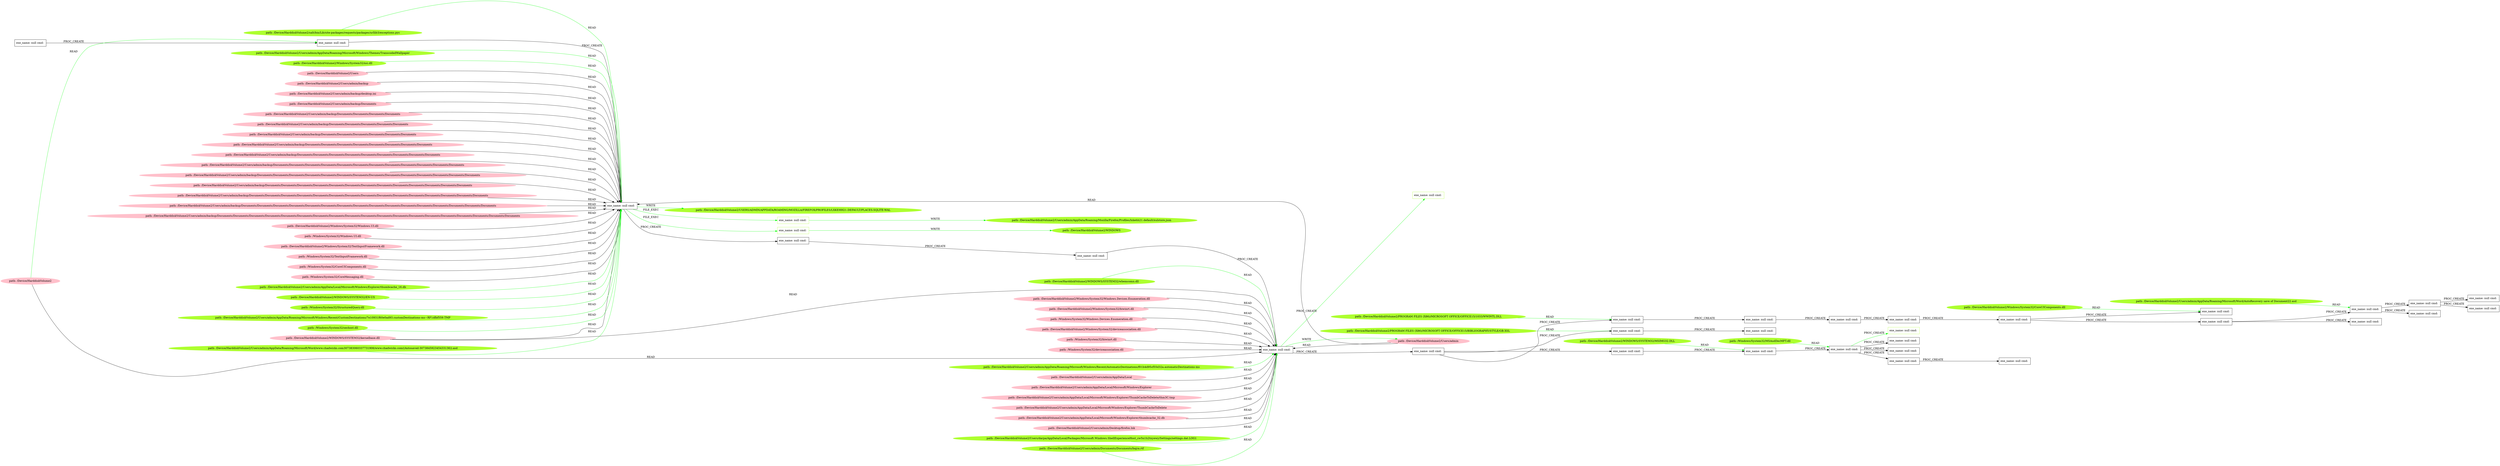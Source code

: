 digraph {
	rankdir=LR
	35 [label="exe_name: null cmd: " color=black shape=box style=solid]
	101 [label="exe_name: null cmd: " color=greenyellow shape=box style=solid]
	35 -> 101 [label=FILE_EXEC color=green]
	35 [label="exe_name: null cmd: " color=black shape=box style=solid]
	105 [label="exe_name: null cmd: " color=greenyellow shape=box style=solid]
	35 -> 105 [label=FILE_EXEC color=green]
	109 [label="path: /Device/HarddiskVolume2/Users/admin/AppData/Roaming/Microsoft/Windows/Themes/TranscodedWallpaper" color=greenyellow shape=oval style=filled]
	35 [label="exe_name: null cmd: " color=black shape=box style=solid]
	109 -> 35 [label=READ color=green]
	104 [label="path: /Device/HarddiskVolume2/Windows/System32/nsi.dll" color=greenyellow shape=oval style=filled]
	35 [label="exe_name: null cmd: " color=black shape=box style=solid]
	104 -> 35 [label=READ color=green]
	42 [label="exe_name: null cmd: " color=black shape=box style=solid]
	43 [label="exe_name: null cmd: " color=black shape=box style=solid]
	42 -> 43 [label=PROC_CREATE color=black]
	43 [label="exe_name: null cmd: " color=black shape=box style=solid]
	35 [label="exe_name: null cmd: " color=black shape=box style=solid]
	43 -> 35 [label=PROC_CREATE color=black]
	90 [label="path: /Device/HarddiskVolume2/Users/admin" color=pink shape=oval style=filled]
	35 [label="exe_name: null cmd: " color=black shape=box style=solid]
	90 -> 35 [label=READ color=black]
	93 [label="path: /Device/HarddiskVolume2/Users" color=pink shape=oval style=filled]
	35 [label="exe_name: null cmd: " color=black shape=box style=solid]
	93 -> 35 [label=READ color=black]
	40 [label="path: /Device/HarddiskVolume2/Users/admin/backup" color=pink shape=oval style=filled]
	35 [label="exe_name: null cmd: " color=black shape=box style=solid]
	40 -> 35 [label=READ color=black]
	41 [label="path: /Device/HarddiskVolume2/Users/admin/backup/desktop.ini" color=pink shape=oval style=filled]
	35 [label="exe_name: null cmd: " color=black shape=box style=solid]
	41 -> 35 [label=READ color=black]
	38 [label="path: /Device/HarddiskVolume2/Users/admin/backup/Documents" color=pink shape=oval style=filled]
	35 [label="exe_name: null cmd: " color=black shape=box style=solid]
	38 -> 35 [label=READ color=black]
	63 [label="path: /Device/HarddiskVolume2/Users/admin/backup/Documents/Documents/Documents/Documents" color=pink shape=oval style=filled]
	35 [label="exe_name: null cmd: " color=black shape=box style=solid]
	63 -> 35 [label=READ color=black]
	44 [label="path: /Device/HarddiskVolume2/Users/admin/backup/Documents/Documents/Documents/Documents/Documents" color=pink shape=oval style=filled]
	35 [label="exe_name: null cmd: " color=black shape=box style=solid]
	44 -> 35 [label=READ color=black]
	51 [label="path: /Device/HarddiskVolume2/Users/admin/backup/Documents/Documents/Documents/Documents/Documents/Documents" color=pink shape=oval style=filled]
	35 [label="exe_name: null cmd: " color=black shape=box style=solid]
	51 -> 35 [label=READ color=black]
	76 [label="path: /Device/HarddiskVolume2/Users/admin/backup/Documents/Documents/Documents/Documents/Documents/Documents/Documents/Documents" color=pink shape=oval style=filled]
	35 [label="exe_name: null cmd: " color=black shape=box style=solid]
	76 -> 35 [label=READ color=black]
	89 [label="path: /Device/HarddiskVolume2/Users/admin/backup/Documents/Documents/Documents/Documents/Documents/Documents/Documents/Documents/Documents" color=pink shape=oval style=filled]
	35 [label="exe_name: null cmd: " color=black shape=box style=solid]
	89 -> 35 [label=READ color=black]
	83 [label="path: /Device/HarddiskVolume2/Users/admin/backup/Documents/Documents/Documents/Documents/Documents/Documents/Documents/Documents/Documents/Documents/Documents/Documents" color=pink shape=oval style=filled]
	35 [label="exe_name: null cmd: " color=black shape=box style=solid]
	83 -> 35 [label=READ color=black]
	60 [label="path: /Device/HarddiskVolume2/Users/admin/backup/Documents/Documents/Documents/Documents/Documents/Documents/Documents/Documents/Documents/Documents/Documents/Documents/Documents/Documents" color=pink shape=oval style=filled]
	35 [label="exe_name: null cmd: " color=black shape=box style=solid]
	60 -> 35 [label=READ color=black]
	70 [label="path: /Device/HarddiskVolume2/Users/admin/backup/Documents/Documents/Documents/Documents/Documents/Documents/Documents/Documents/Documents/Documents/Documents/Documents/Documents" color=pink shape=oval style=filled]
	35 [label="exe_name: null cmd: " color=black shape=box style=solid]
	70 -> 35 [label=READ color=black]
	48 [label="path: /Device/HarddiskVolume2/Users/admin/backup/Documents/Documents/Documents/Documents/Documents/Documents/Documents/Documents/Documents/Documents/Documents/Documents/Documents/Documents/Documents" color=pink shape=oval style=filled]
	35 [label="exe_name: null cmd: " color=black shape=box style=solid]
	48 -> 35 [label=READ color=black]
	37 [label="path: /Device/HarddiskVolume2/Users/admin/backup/Documents/Documents/Documents/Documents/Documents/Documents/Documents/Documents/Documents/Documents/Documents/Documents/Documents/Documents/Documents/Documents" color=pink shape=oval style=filled]
	35 [label="exe_name: null cmd: " color=black shape=box style=solid]
	37 -> 35 [label=READ color=black]
	80 [label="path: /Device/HarddiskVolume2/Users/admin/backup/Documents/Documents/Documents/Documents/Documents/Documents/Documents/Documents/Documents/Documents/Documents/Documents/Documents/Documents/Documents/Documents/Documents/Documents/Documents" color=pink shape=oval style=filled]
	35 [label="exe_name: null cmd: " color=black shape=box style=solid]
	80 -> 35 [label=READ color=black]
	69 [label="path: /Device/HarddiskVolume2/Windows/System32/Windows.UI.dll" color=pink shape=oval style=filled]
	35 [label="exe_name: null cmd: " color=black shape=box style=solid]
	69 -> 35 [label=READ color=black]
	65 [label="path: /Windows/System32/Windows.UI.dll" color=pink shape=oval style=filled]
	35 [label="exe_name: null cmd: " color=black shape=box style=solid]
	65 -> 35 [label=READ color=black]
	74 [label="path: /Device/HarddiskVolume2/Windows/System32/TextInputFramework.dll" color=pink shape=oval style=filled]
	35 [label="exe_name: null cmd: " color=black shape=box style=solid]
	74 -> 35 [label=READ color=black]
	81 [label="path: /Windows/System32/TextInputFramework.dll" color=pink shape=oval style=filled]
	35 [label="exe_name: null cmd: " color=black shape=box style=solid]
	81 -> 35 [label=READ color=black]
	126 [label="path: /Device/HarddiskVolume2/Windows/System32/CoreUIComponents.dll" color=greenyellow shape=oval style=filled]
	1 [label="exe_name: null cmd: " color=black shape=box style=solid]
	126 -> 1 [label=READ color=green]
	79 [label="path: /Windows/System32/CoreUIComponents.dll" color=pink shape=oval style=filled]
	35 [label="exe_name: null cmd: " color=black shape=box style=solid]
	79 -> 35 [label=READ color=black]
	84 [label="path: /Windows/System32/CoreMessaging.dll" color=pink shape=oval style=filled]
	35 [label="exe_name: null cmd: " color=black shape=box style=solid]
	84 -> 35 [label=READ color=black]
	97 [label="path: /Device/HarddiskVolume2/WINDOWS/SYSTEM32/kernelbase.dll" color=pink shape=oval style=filled]
	35 [label="exe_name: null cmd: " color=black shape=box style=solid]
	97 -> 35 [label=READ color=black]
	35 [label="exe_name: null cmd: " color=black shape=box style=solid]
	34 [label="exe_name: null cmd: " color=black shape=box style=solid]
	35 -> 34 [label=PROC_CREATE color=black]
	34 [label="exe_name: null cmd: " color=black shape=box style=solid]
	55 [label="exe_name: null cmd: " color=black shape=box style=solid]
	34 -> 55 [label=PROC_CREATE color=black]
	55 [label="exe_name: null cmd: " color=black shape=box style=solid]
	22 [label="exe_name: null cmd: " color=black shape=box style=solid]
	55 -> 22 [label=PROC_CREATE color=black]
	123 [label="path: /Device/HarddiskVolume2/WINDOWS/SYSTEM32/MSIMG32.DLL" color=greenyellow shape=oval style=filled]
	27 [label="exe_name: null cmd: " color=black shape=box style=solid]
	123 -> 27 [label=READ color=green]
	47 [label="path: /Device/HarddiskVolume2/Windows/System32/Windows.Devices.Enumeration.dll" color=pink shape=oval style=filled]
	22 [label="exe_name: null cmd: " color=black shape=box style=solid]
	47 -> 22 [label=READ color=black]
	50 [label="path: /Device/HarddiskVolume2/Windows/System32/biwinrt.dll" color=pink shape=oval style=filled]
	22 [label="exe_name: null cmd: " color=black shape=box style=solid]
	50 -> 22 [label=READ color=black]
	66 [label="path: /Windows/System32/Windows.Devices.Enumeration.dll" color=pink shape=oval style=filled]
	22 [label="exe_name: null cmd: " color=black shape=box style=solid]
	66 -> 22 [label=READ color=black]
	52 [label="path: /Device/HarddiskVolume2/Windows/System32/deviceassociation.dll" color=pink shape=oval style=filled]
	22 [label="exe_name: null cmd: " color=black shape=box style=solid]
	52 -> 22 [label=READ color=black]
	62 [label="path: /Windows/System32/biwinrt.dll" color=pink shape=oval style=filled]
	22 [label="exe_name: null cmd: " color=black shape=box style=solid]
	62 -> 22 [label=READ color=black]
	75 [label="path: /Windows/System32/deviceassociation.dll" color=pink shape=oval style=filled]
	22 [label="exe_name: null cmd: " color=black shape=box style=solid]
	75 -> 22 [label=READ color=black]
	97 [label="path: /Device/HarddiskVolume2/WINDOWS/SYSTEM32/kernelbase.dll" color=pink shape=oval style=filled]
	22 [label="exe_name: null cmd: " color=black shape=box style=solid]
	97 -> 22 [label=READ color=black]
	94 [label="path: /Device/HarddiskVolume2" color=pink shape=oval style=filled]
	22 [label="exe_name: null cmd: " color=black shape=box style=solid]
	94 -> 22 [label=READ color=black]
	108 [label="path: /Device/HarddiskVolume2/Users/admin/AppData/Local/Microsoft/Windows/Explorer/thumbcache_16.db" color=greenyellow shape=oval style=filled]
	35 [label="exe_name: null cmd: " color=black shape=box style=solid]
	108 -> 35 [label=READ color=green]
	94 [label="path: /Device/HarddiskVolume2" color=pink shape=oval style=filled]
	43 [label="exe_name: null cmd: " color=black shape=box style=solid]
	94 -> 43 [label=READ color=green]
	110 [label="path: /Device/HarddiskVolume2/WINDOWS/SYSTEM32/EN-US" color=greenyellow shape=oval style=filled]
	35 [label="exe_name: null cmd: " color=black shape=box style=solid]
	110 -> 35 [label=READ color=green]
	103 [label="path: /Windows/System32/StructuredQuery.dll" color=greenyellow shape=oval style=filled]
	35 [label="exe_name: null cmd: " color=black shape=box style=solid]
	103 -> 35 [label=READ color=green]
	117 [label="path: /Device/HarddiskVolume2/Users/admin/AppData/Roaming/Microsoft/Windows/Recent/AutomaticDestinations/f01b4d95cf55d32a.automaticDestinations-ms" color=greenyellow shape=oval style=filled]
	22 [label="exe_name: null cmd: " color=black shape=box style=solid]
	117 -> 22 [label=READ color=green]
	122 [label="path: /Device/HarddiskVolume2/PROGRAM FILES (X86)/MICROSOFT OFFICE/OFFICE15/1033/WWINTL.DLL" color=greenyellow shape=oval style=filled]
	26 [label="exe_name: null cmd: " color=black shape=box style=solid]
	122 -> 26 [label=READ color=green]
	121 [label="path: /Device/HarddiskVolume2/PROGRAM FILES (X86)/MICROSOFT OFFICE/OFFICE15/BIBLIOGRAPHY/STYLE/GB.XSL" color=greenyellow shape=oval style=filled]
	25 [label="exe_name: null cmd: " color=black shape=box style=solid]
	121 -> 25 [label=READ color=green]
	77 [label="path: /Device/HarddiskVolume2/Users/admin/AppData/Local" color=pink shape=oval style=filled]
	22 [label="exe_name: null cmd: " color=black shape=box style=solid]
	77 -> 22 [label=READ color=black]
	90 [label="path: /Device/HarddiskVolume2/Users/admin" color=pink shape=oval style=filled]
	22 [label="exe_name: null cmd: " color=black shape=box style=solid]
	90 -> 22 [label=READ color=black]
	86 [label="path: /Device/HarddiskVolume2/Users/admin/AppData/Local/Microsoft/Windows/Explorer" color=pink shape=oval style=filled]
	22 [label="exe_name: null cmd: " color=black shape=box style=solid]
	86 -> 22 [label=READ color=black]
	54 [label="path: /Device/HarddiskVolume2/Users/admin/AppData/Local/Microsoft/Windows/Explorer/ThumbCacheToDelete/thm3C.tmp" color=pink shape=oval style=filled]
	22 [label="exe_name: null cmd: " color=black shape=box style=solid]
	54 -> 22 [label=READ color=black]
	73 [label="path: /Device/HarddiskVolume2/Users/admin/AppData/Local/Microsoft/Windows/Explorer/ThumbCacheToDelete" color=pink shape=oval style=filled]
	22 [label="exe_name: null cmd: " color=black shape=box style=solid]
	73 -> 22 [label=READ color=black]
	71 [label="path: /Device/HarddiskVolume2/Users/admin/AppData/Local/Microsoft/Windows/Explorer/thumbcache_32.db" color=pink shape=oval style=filled]
	22 [label="exe_name: null cmd: " color=black shape=box style=solid]
	71 -> 22 [label=READ color=black]
	33 [label="path: /Device/HarddiskVolume2/Users/admin/Desktop/firefox.lnk" color=pink shape=oval style=filled]
	22 [label="exe_name: null cmd: " color=black shape=box style=solid]
	33 -> 22 [label=READ color=black]
	22 [label="exe_name: null cmd: " color=black shape=box style=solid]
	23 [label="exe_name: null cmd: " color=black shape=box style=solid]
	22 -> 23 [label=PROC_CREATE color=black]
	23 [label="exe_name: null cmd: " color=black shape=box style=solid]
	25 [label="exe_name: null cmd: " color=black shape=box style=solid]
	23 -> 25 [label=PROC_CREATE color=black]
	25 [label="exe_name: null cmd: " color=black shape=box style=solid]
	10 [label="exe_name: null cmd: " color=black shape=box style=solid]
	25 -> 10 [label=PROC_CREATE color=black]
	23 [label="exe_name: null cmd: " color=black shape=box style=solid]
	24 [label="exe_name: null cmd: " color=black shape=box style=solid]
	23 -> 24 [label=PROC_CREATE color=black]
	24 [label="exe_name: null cmd: " color=black shape=box style=solid]
	27 [label="exe_name: null cmd: " color=black shape=box style=solid]
	24 -> 27 [label=PROC_CREATE color=black]
	27 [label="exe_name: null cmd: " color=black shape=box style=solid]
	31 [label="exe_name: null cmd: " color=black shape=box style=solid]
	27 -> 31 [label=PROC_CREATE color=black]
	31 [label="exe_name: null cmd: " color=black shape=box style=solid]
	4 [label="exe_name: null cmd: " color=black shape=box style=solid]
	31 -> 4 [label=PROC_CREATE color=black]
	31 [label="exe_name: null cmd: " color=black shape=box style=solid]
	8 [label="exe_name: null cmd: " color=black shape=box style=solid]
	31 -> 8 [label=PROC_CREATE color=black]
	31 [label="exe_name: null cmd: " color=black shape=box style=solid]
	14 [label="exe_name: null cmd: " color=black shape=box style=solid]
	31 -> 14 [label=PROC_CREATE color=black]
	14 [label="exe_name: null cmd: " color=black shape=box style=solid]
	29 [label="exe_name: null cmd: " color=black shape=box style=solid]
	14 -> 29 [label=PROC_CREATE color=black]
	23 [label="exe_name: null cmd: " color=black shape=box style=solid]
	26 [label="exe_name: null cmd: " color=black shape=box style=solid]
	23 -> 26 [label=PROC_CREATE color=black]
	26 [label="exe_name: null cmd: " color=black shape=box style=solid]
	16 [label="exe_name: null cmd: " color=black shape=box style=solid]
	26 -> 16 [label=PROC_CREATE color=black]
	16 [label="exe_name: null cmd: " color=black shape=box style=solid]
	0 [label="exe_name: null cmd: " color=black shape=box style=solid]
	16 -> 0 [label=PROC_CREATE color=black]
	0 [label="exe_name: null cmd: " color=black shape=box style=solid]
	17 [label="exe_name: null cmd: " color=black shape=box style=solid]
	0 -> 17 [label=PROC_CREATE color=black]
	17 [label="exe_name: null cmd: " color=black shape=box style=solid]
	32 [label="exe_name: null cmd: " color=black shape=box style=solid]
	17 -> 32 [label=PROC_CREATE color=black]
	32 [label="exe_name: null cmd: " color=black shape=box style=solid]
	3 [label="exe_name: null cmd: " color=black shape=box style=solid]
	32 -> 3 [label=PROC_CREATE color=black]
	3 [label="exe_name: null cmd: " color=black shape=box style=solid]
	7 [label="exe_name: null cmd: " color=black shape=box style=solid]
	3 -> 7 [label=PROC_CREATE color=black]
	3 [label="exe_name: null cmd: " color=black shape=box style=solid]
	9 [label="exe_name: null cmd: " color=black shape=box style=solid]
	3 -> 9 [label=PROC_CREATE color=black]
	7 [label="exe_name: null cmd: " color=black shape=box style=solid]
	15 [label="exe_name: null cmd: " color=black shape=box style=solid]
	7 -> 15 [label=PROC_CREATE color=black]
	15 [label="exe_name: null cmd: " color=black shape=box style=solid]
	30 [label="exe_name: null cmd: " color=black shape=box style=solid]
	15 -> 30 [label=PROC_CREATE color=black]
	7 [label="exe_name: null cmd: " color=black shape=box style=solid]
	12 [label="exe_name: null cmd: " color=black shape=box style=solid]
	7 -> 12 [label=PROC_CREATE color=black]
	15 [label="exe_name: null cmd: " color=black shape=box style=solid]
	28 [label="exe_name: null cmd: " color=black shape=box style=solid]
	15 -> 28 [label=PROC_CREATE color=black]
	32 [label="exe_name: null cmd: " color=black shape=box style=solid]
	1 [label="exe_name: null cmd: " color=black shape=box style=solid]
	32 -> 1 [label=PROC_CREATE color=black]
	115 [label="path: /Device/HarddiskVolume2/Users/darpa/AppData/Local/Packages/Microsoft.Windows.ShellExperienceHost_cw5n1h2txyewy/Settings/settings.dat.LOG1" color=greenyellow shape=oval style=filled]
	22 [label="exe_name: null cmd: " color=black shape=box style=solid]
	115 -> 22 [label=READ color=green]
	120 [label="path: /Device/HarddiskVolume2/Users/admin/Documents/Documents/bajra.rtf" color=greenyellow shape=oval style=filled]
	22 [label="exe_name: null cmd: " color=black shape=box style=solid]
	120 -> 22 [label=READ color=green]
	112 [label="path: /Device/HarddiskVolume2/Users/admin/AppData/Roaming/Microsoft/Windows/Recent/CustomDestinations/7e10931f60e0ad93.customDestinations-ms~RF1dfbf559.TMP" color=greenyellow shape=oval style=filled]
	35 [label="exe_name: null cmd: " color=black shape=box style=solid]
	112 -> 35 [label=READ color=green]
	22 [label="exe_name: null cmd: " color=black shape=box style=solid]
	119 [label="exe_name: null cmd: " color=greenyellow shape=box style=solid]
	22 -> 119 [label=PROC_CREATE color=green]
	35 [label="exe_name: null cmd: " color=black shape=box style=solid]
	111 [label="path: /Device/HarddiskVolume2/USERS/ADMIN/APPDATA/ROAMING/MOZILLA/FIREFOX/PROFILES/LXKEHH21.DEFAULT/PLACES.SQLITE-WAL" color=greenyellow shape=oval style=filled]
	35 -> 111 [label=WRITE color=green]
	116 [label="path: /Device/HarddiskVolume2/WINDOWS/SYSTEM32/wbemcomn.dll" color=greenyellow shape=oval style=filled]
	22 [label="exe_name: null cmd: " color=black shape=box style=solid]
	116 -> 22 [label=READ color=green]
	114 [label="path: /Windows/System32/sechost.dll" color=greenyellow shape=oval style=filled]
	35 [label="exe_name: null cmd: " color=black shape=box style=solid]
	114 -> 35 [label=READ color=green]
	107 [label="path: /Device/HarddiskVolume2/Users/admin/AppData/Roaming/Microsoft/Word/www.chadwicks.com307383060337731906/www.chadwicks.com((Autosaved-307384592345433136)).asd" color=greenyellow shape=oval style=filled]
	35 [label="exe_name: null cmd: " color=black shape=box style=solid]
	107 -> 35 [label=READ color=green]
	101 [label="exe_name: null cmd: " color=greenyellow shape=box style=solid]
	102 [label="path: /Device/HarddiskVolume2/Users/admin/AppData/Roaming/Mozilla/Firefox/Profiles/lxkehh21.default/xulstore.json" color=greenyellow shape=oval style=filled]
	101 -> 102 [label=WRITE color=green]
	124 [label="path: /Windows/System32/MSAudDecMFT.dll" color=greenyellow shape=oval style=filled]
	31 [label="exe_name: null cmd: " color=black shape=box style=solid]
	124 -> 31 [label=READ color=green]
	105 [label="exe_name: null cmd: " color=greenyellow shape=box style=solid]
	106 [label="path: /Device/HarddiskVolume2/WINDOWS" color=greenyellow shape=oval style=filled]
	105 -> 106 [label=WRITE color=green]
	31 [label="exe_name: null cmd: " color=black shape=box style=solid]
	125 [label="exe_name: null cmd: " color=greenyellow shape=box style=solid]
	31 -> 125 [label=PROC_CREATE color=green]
	113 [label="path: /Device/HarddiskVolume2/salt/bin/Lib/site-packages/requests/packages/urllib3/exceptions.pyc" color=greenyellow shape=oval style=filled]
	35 [label="exe_name: null cmd: " color=black shape=box style=solid]
	113 -> 35 [label=READ color=green]
	22 [label="exe_name: null cmd: " color=black shape=box style=solid]
	90 [label="path: /Device/HarddiskVolume2/Users/admin" color=pink shape=oval style=filled]
	22 -> 90 [label=WRITE color=green]
	127 [label="path: /Device/HarddiskVolume2/Users/admin/AppData/Roaming/Microsoft/Word/AutoRecovery save of Document22.asd" color=greenyellow shape=oval style=filled]
	7 [label="exe_name: null cmd: " color=black shape=box style=solid]
	127 -> 7 [label=READ color=green]
}
